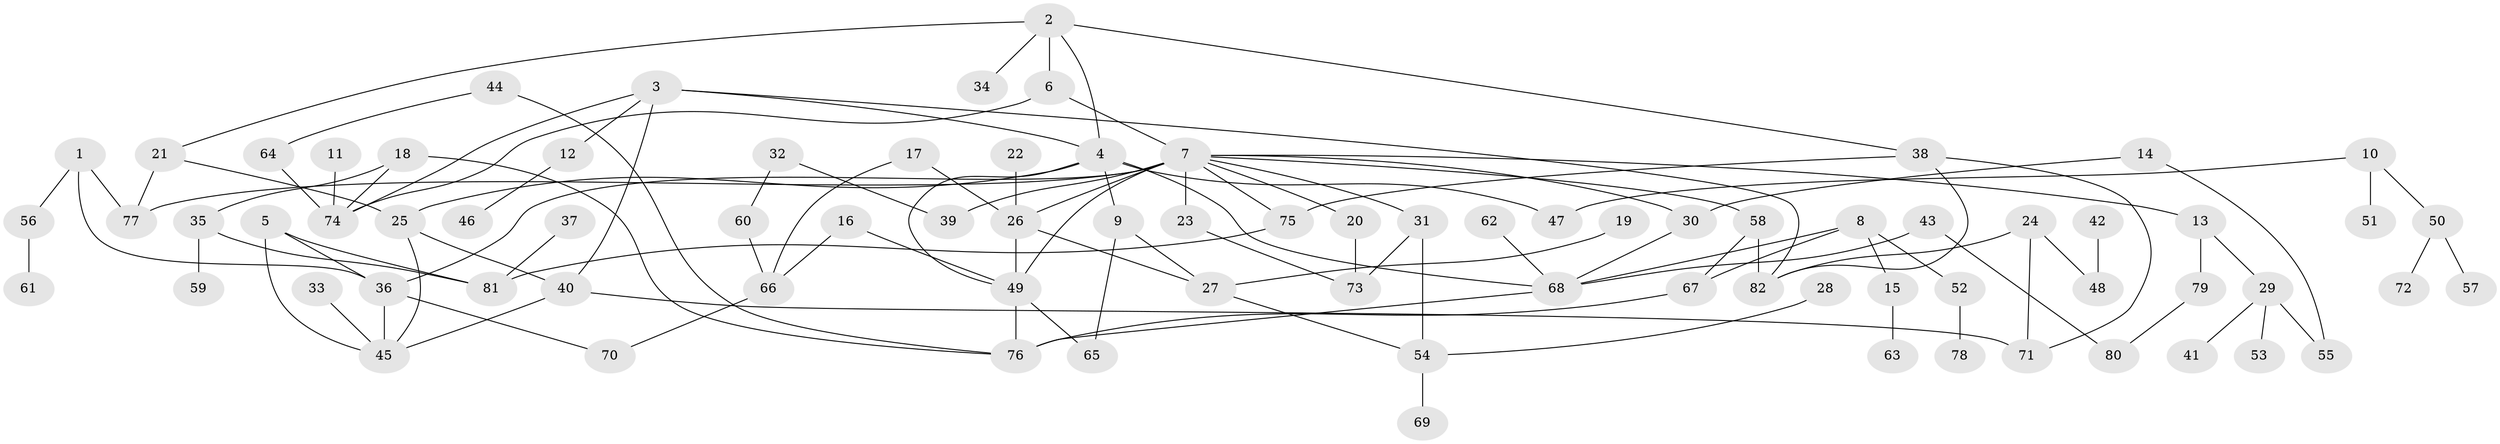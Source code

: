 // original degree distribution, {4: 0.09558823529411764, 11: 0.007352941176470588, 7: 0.014705882352941176, 6: 0.029411764705882353, 5: 0.022058823529411766, 3: 0.27205882352941174, 2: 0.25735294117647056, 1: 0.3014705882352941}
// Generated by graph-tools (version 1.1) at 2025/36/03/04/25 23:36:06]
// undirected, 82 vertices, 114 edges
graph export_dot {
  node [color=gray90,style=filled];
  1;
  2;
  3;
  4;
  5;
  6;
  7;
  8;
  9;
  10;
  11;
  12;
  13;
  14;
  15;
  16;
  17;
  18;
  19;
  20;
  21;
  22;
  23;
  24;
  25;
  26;
  27;
  28;
  29;
  30;
  31;
  32;
  33;
  34;
  35;
  36;
  37;
  38;
  39;
  40;
  41;
  42;
  43;
  44;
  45;
  46;
  47;
  48;
  49;
  50;
  51;
  52;
  53;
  54;
  55;
  56;
  57;
  58;
  59;
  60;
  61;
  62;
  63;
  64;
  65;
  66;
  67;
  68;
  69;
  70;
  71;
  72;
  73;
  74;
  75;
  76;
  77;
  78;
  79;
  80;
  81;
  82;
  1 -- 36 [weight=1.0];
  1 -- 56 [weight=1.0];
  1 -- 77 [weight=1.0];
  2 -- 4 [weight=1.0];
  2 -- 6 [weight=1.0];
  2 -- 21 [weight=1.0];
  2 -- 34 [weight=1.0];
  2 -- 38 [weight=1.0];
  3 -- 4 [weight=1.0];
  3 -- 12 [weight=1.0];
  3 -- 40 [weight=1.0];
  3 -- 74 [weight=1.0];
  3 -- 82 [weight=1.0];
  4 -- 9 [weight=1.0];
  4 -- 25 [weight=1.0];
  4 -- 47 [weight=1.0];
  4 -- 49 [weight=1.0];
  4 -- 68 [weight=1.0];
  5 -- 36 [weight=1.0];
  5 -- 45 [weight=1.0];
  5 -- 81 [weight=1.0];
  6 -- 7 [weight=1.0];
  6 -- 74 [weight=1.0];
  7 -- 13 [weight=1.0];
  7 -- 20 [weight=1.0];
  7 -- 23 [weight=1.0];
  7 -- 26 [weight=1.0];
  7 -- 30 [weight=1.0];
  7 -- 31 [weight=1.0];
  7 -- 36 [weight=1.0];
  7 -- 39 [weight=1.0];
  7 -- 49 [weight=1.0];
  7 -- 58 [weight=1.0];
  7 -- 75 [weight=1.0];
  7 -- 77 [weight=1.0];
  8 -- 15 [weight=1.0];
  8 -- 52 [weight=1.0];
  8 -- 67 [weight=1.0];
  8 -- 68 [weight=1.0];
  9 -- 27 [weight=1.0];
  9 -- 65 [weight=1.0];
  10 -- 47 [weight=1.0];
  10 -- 50 [weight=1.0];
  10 -- 51 [weight=1.0];
  11 -- 74 [weight=1.0];
  12 -- 46 [weight=1.0];
  13 -- 29 [weight=1.0];
  13 -- 79 [weight=1.0];
  14 -- 30 [weight=1.0];
  14 -- 55 [weight=1.0];
  15 -- 63 [weight=1.0];
  16 -- 49 [weight=1.0];
  16 -- 66 [weight=1.0];
  17 -- 26 [weight=1.0];
  17 -- 66 [weight=1.0];
  18 -- 35 [weight=1.0];
  18 -- 74 [weight=1.0];
  18 -- 76 [weight=1.0];
  19 -- 27 [weight=1.0];
  20 -- 73 [weight=1.0];
  21 -- 25 [weight=1.0];
  21 -- 77 [weight=2.0];
  22 -- 26 [weight=1.0];
  23 -- 73 [weight=1.0];
  24 -- 48 [weight=1.0];
  24 -- 71 [weight=1.0];
  24 -- 82 [weight=1.0];
  25 -- 40 [weight=1.0];
  25 -- 45 [weight=1.0];
  26 -- 27 [weight=1.0];
  26 -- 49 [weight=1.0];
  27 -- 54 [weight=1.0];
  28 -- 54 [weight=1.0];
  29 -- 41 [weight=1.0];
  29 -- 53 [weight=1.0];
  29 -- 55 [weight=1.0];
  30 -- 68 [weight=1.0];
  31 -- 54 [weight=1.0];
  31 -- 73 [weight=1.0];
  32 -- 39 [weight=1.0];
  32 -- 60 [weight=1.0];
  33 -- 45 [weight=1.0];
  35 -- 59 [weight=1.0];
  35 -- 81 [weight=1.0];
  36 -- 45 [weight=1.0];
  36 -- 70 [weight=1.0];
  37 -- 81 [weight=1.0];
  38 -- 71 [weight=1.0];
  38 -- 75 [weight=1.0];
  38 -- 82 [weight=1.0];
  40 -- 45 [weight=1.0];
  40 -- 71 [weight=1.0];
  42 -- 48 [weight=1.0];
  43 -- 68 [weight=1.0];
  43 -- 80 [weight=1.0];
  44 -- 64 [weight=1.0];
  44 -- 76 [weight=1.0];
  49 -- 65 [weight=1.0];
  49 -- 76 [weight=1.0];
  50 -- 57 [weight=1.0];
  50 -- 72 [weight=1.0];
  52 -- 78 [weight=1.0];
  54 -- 69 [weight=1.0];
  56 -- 61 [weight=1.0];
  58 -- 67 [weight=1.0];
  58 -- 82 [weight=1.0];
  60 -- 66 [weight=1.0];
  62 -- 68 [weight=1.0];
  64 -- 74 [weight=1.0];
  66 -- 70 [weight=1.0];
  67 -- 76 [weight=1.0];
  68 -- 76 [weight=1.0];
  75 -- 81 [weight=1.0];
  79 -- 80 [weight=1.0];
}
